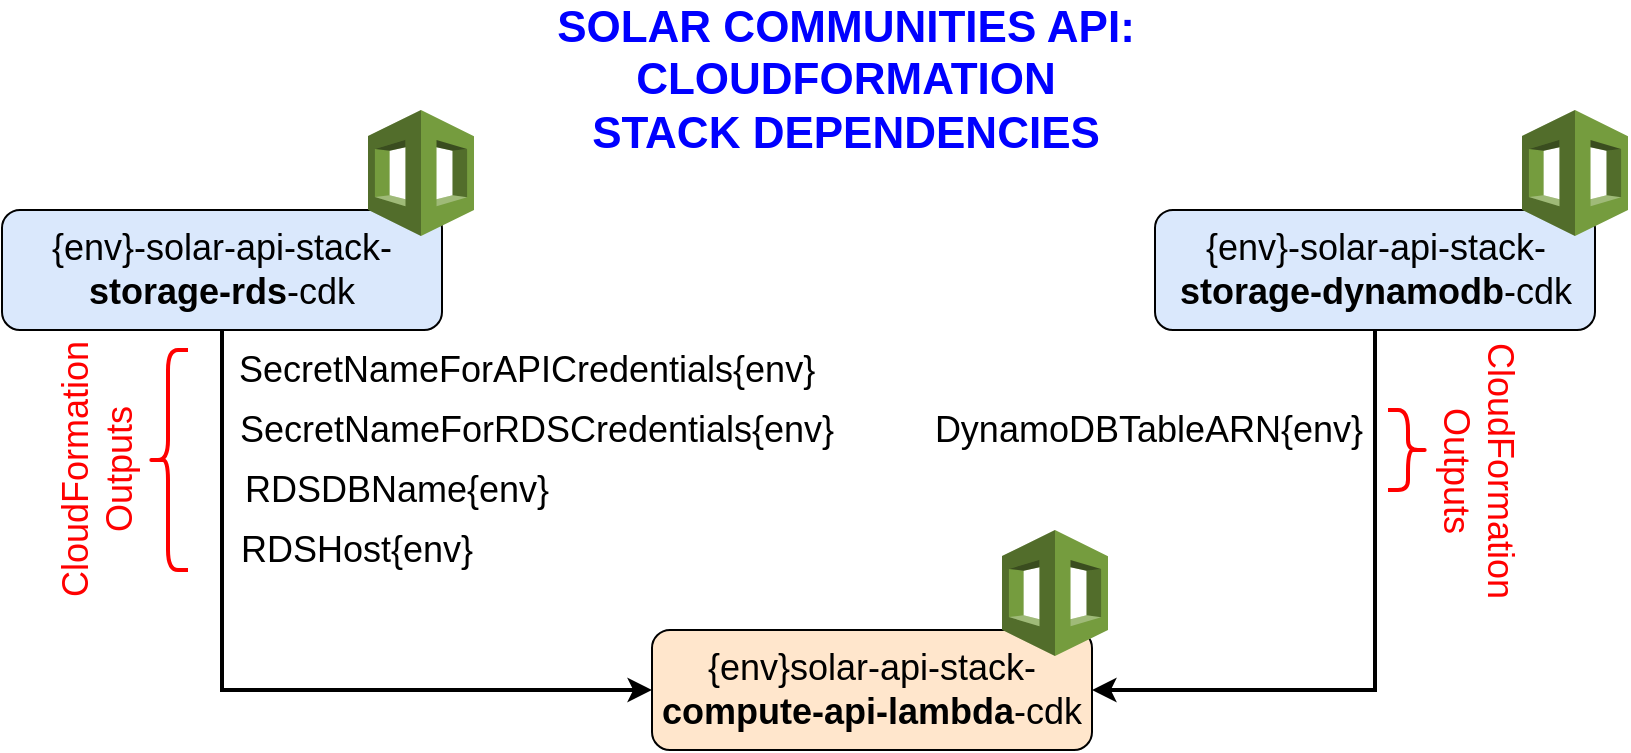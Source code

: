 <mxfile version="20.3.0" type="device"><diagram id="G6dgaENlx4QSHaZ2q3uB" name="Page-1"><mxGraphModel dx="1215" dy="653" grid="1" gridSize="10" guides="1" tooltips="1" connect="1" arrows="1" fold="1" page="1" pageScale="1" pageWidth="850" pageHeight="1100" math="0" shadow="0"><root><mxCell id="0"/><mxCell id="1" parent="0"/><mxCell id="YvwTAfD0LYEajAn8tLli-2" value="SOLAR COMMUNITIES API:&lt;br style=&quot;font-size: 22px;&quot;&gt;CLOUDFORMATION&lt;br&gt;STACK DEPENDENCIES" style="text;html=1;strokeColor=none;fillColor=none;align=center;verticalAlign=middle;whiteSpace=wrap;rounded=0;fontSize=22;fontColor=#0000FF;fontStyle=1" vertex="1" parent="1"><mxGeometry x="253.5" y="60" width="350" height="30" as="geometry"/></mxCell><mxCell id="YvwTAfD0LYEajAn8tLli-18" style="edgeStyle=orthogonalEdgeStyle;rounded=0;orthogonalLoop=1;jettySize=auto;html=1;fontSize=18;fontColor=#000000;entryX=0;entryY=0.5;entryDx=0;entryDy=0;strokeWidth=2;" edge="1" parent="1" source="YvwTAfD0LYEajAn8tLli-3" target="YvwTAfD0LYEajAn8tLli-5"><mxGeometry relative="1" as="geometry"><mxPoint x="117" y="440" as="targetPoint"/><Array as="points"><mxPoint x="117" y="380"/></Array></mxGeometry></mxCell><mxCell id="YvwTAfD0LYEajAn8tLli-3" value="{env}-solar-api-stack-&lt;b&gt;storage-rds&lt;/b&gt;-cdk" style="rounded=1;whiteSpace=wrap;html=1;fontSize=18;fillColor=#dae8fc;strokeColor=#000000;" vertex="1" parent="1"><mxGeometry x="7" y="140" width="220" height="60" as="geometry"/></mxCell><mxCell id="YvwTAfD0LYEajAn8tLli-22" style="edgeStyle=orthogonalEdgeStyle;rounded=0;orthogonalLoop=1;jettySize=auto;html=1;entryX=1;entryY=0.5;entryDx=0;entryDy=0;fontSize=18;fontColor=#000000;strokeWidth=2;" edge="1" parent="1" source="YvwTAfD0LYEajAn8tLli-4" target="YvwTAfD0LYEajAn8tLli-5"><mxGeometry relative="1" as="geometry"><Array as="points"><mxPoint x="694" y="380"/></Array></mxGeometry></mxCell><mxCell id="YvwTAfD0LYEajAn8tLli-4" value="{env}-solar-api-stack-&lt;b&gt;storage-dynamodb&lt;/b&gt;-cdk" style="rounded=1;whiteSpace=wrap;html=1;fontSize=18;fillColor=#dae8fc;strokeColor=#000000;" vertex="1" parent="1"><mxGeometry x="583.5" y="140" width="220" height="60" as="geometry"/></mxCell><mxCell id="YvwTAfD0LYEajAn8tLli-5" value="{env}solar-api-stack-&lt;b&gt;compute-api-lambda&lt;/b&gt;-cdk" style="rounded=1;whiteSpace=wrap;html=1;fontSize=18;fillColor=#ffe6cc;strokeColor=#000000;" vertex="1" parent="1"><mxGeometry x="332" y="350" width="220" height="60" as="geometry"/></mxCell><mxCell id="YvwTAfD0LYEajAn8tLli-7" value="DynamoDBTableARN{env}" style="text;html=1;align=center;verticalAlign=middle;resizable=0;points=[];autosize=1;strokeColor=none;fillColor=none;fontSize=18;fontColor=#000000;" vertex="1" parent="1"><mxGeometry x="460" y="230" width="240" height="40" as="geometry"/></mxCell><mxCell id="YvwTAfD0LYEajAn8tLli-9" value="SecretNameForAPICredentials{env}" style="text;html=1;align=center;verticalAlign=middle;resizable=0;points=[];autosize=1;strokeColor=none;fillColor=none;fontSize=18;fontColor=#000000;" vertex="1" parent="1"><mxGeometry x="113.5" y="200" width="310" height="40" as="geometry"/></mxCell><mxCell id="YvwTAfD0LYEajAn8tLli-10" value="RDSDBName{env}" style="text;html=1;align=center;verticalAlign=middle;resizable=0;points=[];autosize=1;strokeColor=none;fillColor=none;fontSize=18;fontColor=#000000;" vertex="1" parent="1"><mxGeometry x="113.5" y="260" width="180" height="40" as="geometry"/></mxCell><mxCell id="YvwTAfD0LYEajAn8tLli-11" value="RDSHost{env}" style="text;html=1;align=center;verticalAlign=middle;resizable=0;points=[];autosize=1;strokeColor=none;fillColor=none;fontSize=18;fontColor=#000000;" vertex="1" parent="1"><mxGeometry x="113.5" y="290" width="140" height="40" as="geometry"/></mxCell><mxCell id="YvwTAfD0LYEajAn8tLli-12" value="SecretNameForRDSCredentials{env}" style="text;html=1;align=center;verticalAlign=middle;resizable=0;points=[];autosize=1;strokeColor=none;fillColor=none;fontSize=18;fontColor=#000000;" vertex="1" parent="1"><mxGeometry x="113.5" y="230" width="320" height="40" as="geometry"/></mxCell><mxCell id="YvwTAfD0LYEajAn8tLli-16" value="" style="outlineConnect=0;dashed=0;verticalLabelPosition=bottom;verticalAlign=top;align=center;html=1;shape=mxgraph.aws3.cloudformation;fillColor=#759C3E;gradientColor=none;strokeColor=#000000;fontSize=18;fontColor=#000000;" vertex="1" parent="1"><mxGeometry x="507" y="300" width="53" height="63" as="geometry"/></mxCell><mxCell id="YvwTAfD0LYEajAn8tLli-29" value="" style="shape=curlyBracket;whiteSpace=wrap;html=1;rounded=1;strokeColor=#FF0000;fontSize=18;fontColor=#000000;strokeWidth=2;" vertex="1" parent="1"><mxGeometry x="80" y="210" width="20" height="110" as="geometry"/></mxCell><mxCell id="YvwTAfD0LYEajAn8tLli-30" value="CloudFormation&lt;br&gt;Outputs" style="text;html=1;align=center;verticalAlign=middle;resizable=0;points=[];autosize=1;strokeColor=none;fillColor=none;fontSize=18;fontColor=#FF0000;rotation=-90;" vertex="1" parent="1"><mxGeometry x="-20" y="240" width="150" height="60" as="geometry"/></mxCell><mxCell id="YvwTAfD0LYEajAn8tLli-31" value="" style="shape=curlyBracket;whiteSpace=wrap;html=1;rounded=1;flipH=1;strokeColor=#FF0000;strokeWidth=2;fontSize=18;fontColor=#FF0000;size=0.5;" vertex="1" parent="1"><mxGeometry x="700" y="240" width="20" height="40" as="geometry"/></mxCell><mxCell id="YvwTAfD0LYEajAn8tLli-32" value="CloudFormation&lt;br&gt;Outputs" style="text;html=1;align=center;verticalAlign=middle;resizable=0;points=[];autosize=1;strokeColor=none;fillColor=none;fontSize=18;fontColor=#FF0000;rotation=90;" vertex="1" parent="1"><mxGeometry x="670" y="240" width="150" height="60" as="geometry"/></mxCell><mxCell id="YvwTAfD0LYEajAn8tLli-33" value="" style="outlineConnect=0;dashed=0;verticalLabelPosition=bottom;verticalAlign=top;align=center;html=1;shape=mxgraph.aws3.cloudformation;fillColor=#759C3E;gradientColor=none;strokeColor=#000000;fontSize=18;fontColor=#000000;" vertex="1" parent="1"><mxGeometry x="767" y="90" width="53" height="63" as="geometry"/></mxCell><mxCell id="YvwTAfD0LYEajAn8tLli-34" value="" style="outlineConnect=0;dashed=0;verticalLabelPosition=bottom;verticalAlign=top;align=center;html=1;shape=mxgraph.aws3.cloudformation;fillColor=#759C3E;gradientColor=none;strokeColor=#000000;fontSize=18;fontColor=#000000;" vertex="1" parent="1"><mxGeometry x="190" y="90" width="53" height="63" as="geometry"/></mxCell></root></mxGraphModel></diagram></mxfile>